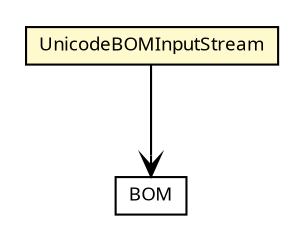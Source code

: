 #!/usr/local/bin/dot
#
# Class diagram 
# Generated by UMLGraph version R5_6 (http://www.umlgraph.org/)
#

digraph G {
	edge [fontname="Trebuchet MS",fontsize=10,labelfontname="Trebuchet MS",labelfontsize=10];
	node [fontname="Trebuchet MS",fontsize=10,shape=plaintext];
	nodesep=0.25;
	ranksep=0.5;
	// se.cambio.cds.util.UnicodeBOMInputStream
	c342345 [label=<<table title="se.cambio.cds.util.UnicodeBOMInputStream" border="0" cellborder="1" cellspacing="0" cellpadding="2" port="p" bgcolor="lemonChiffon" href="./UnicodeBOMInputStream.html">
		<tr><td><table border="0" cellspacing="0" cellpadding="1">
<tr><td align="center" balign="center"><font face="Trebuchet MS"> UnicodeBOMInputStream </font></td></tr>
		</table></td></tr>
		</table>>, URL="./UnicodeBOMInputStream.html", fontname="Trebuchet MS", fontcolor="black", fontsize=9.0];
	// se.cambio.cds.util.UnicodeBOMInputStream.BOM
	c342346 [label=<<table title="se.cambio.cds.util.UnicodeBOMInputStream.BOM" border="0" cellborder="1" cellspacing="0" cellpadding="2" port="p" href="./UnicodeBOMInputStream.BOM.html">
		<tr><td><table border="0" cellspacing="0" cellpadding="1">
<tr><td align="center" balign="center"><font face="Trebuchet MS"> BOM </font></td></tr>
		</table></td></tr>
		</table>>, URL="./UnicodeBOMInputStream.BOM.html", fontname="Trebuchet MS", fontcolor="black", fontsize=9.0];
	// se.cambio.cds.util.UnicodeBOMInputStream NAVASSOC se.cambio.cds.util.UnicodeBOMInputStream.BOM
	c342345:p -> c342346:p [taillabel="", label="", headlabel="", fontname="Trebuchet MS", fontcolor="black", fontsize=10.0, color="black", arrowhead=open];
}

